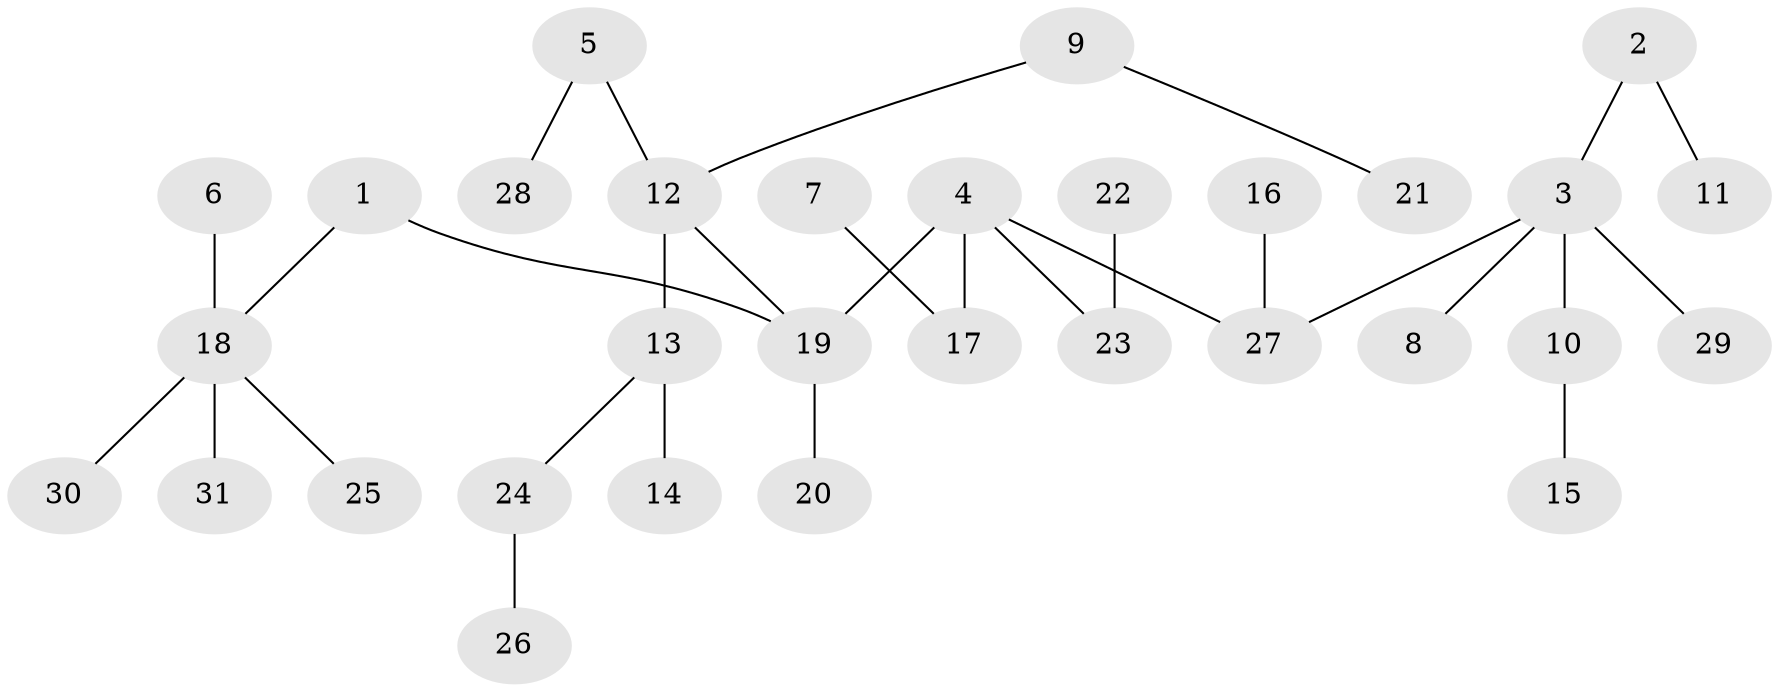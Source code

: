 // original degree distribution, {2: 0.15789473684210525, 5: 0.039473684210526314, 4: 0.039473684210526314, 3: 0.19736842105263158, 7: 0.013157894736842105, 6: 0.013157894736842105, 1: 0.5394736842105263}
// Generated by graph-tools (version 1.1) at 2025/37/03/04/25 23:37:27]
// undirected, 31 vertices, 30 edges
graph export_dot {
  node [color=gray90,style=filled];
  1;
  2;
  3;
  4;
  5;
  6;
  7;
  8;
  9;
  10;
  11;
  12;
  13;
  14;
  15;
  16;
  17;
  18;
  19;
  20;
  21;
  22;
  23;
  24;
  25;
  26;
  27;
  28;
  29;
  30;
  31;
  1 -- 18 [weight=1.0];
  1 -- 19 [weight=1.0];
  2 -- 3 [weight=1.0];
  2 -- 11 [weight=1.0];
  3 -- 8 [weight=1.0];
  3 -- 10 [weight=1.0];
  3 -- 27 [weight=1.0];
  3 -- 29 [weight=1.0];
  4 -- 17 [weight=1.0];
  4 -- 19 [weight=1.0];
  4 -- 23 [weight=1.0];
  4 -- 27 [weight=1.0];
  5 -- 12 [weight=1.0];
  5 -- 28 [weight=1.0];
  6 -- 18 [weight=1.0];
  7 -- 17 [weight=1.0];
  9 -- 12 [weight=1.0];
  9 -- 21 [weight=1.0];
  10 -- 15 [weight=1.0];
  12 -- 13 [weight=1.0];
  12 -- 19 [weight=1.0];
  13 -- 14 [weight=1.0];
  13 -- 24 [weight=1.0];
  16 -- 27 [weight=1.0];
  18 -- 25 [weight=1.0];
  18 -- 30 [weight=1.0];
  18 -- 31 [weight=1.0];
  19 -- 20 [weight=1.0];
  22 -- 23 [weight=1.0];
  24 -- 26 [weight=1.0];
}
